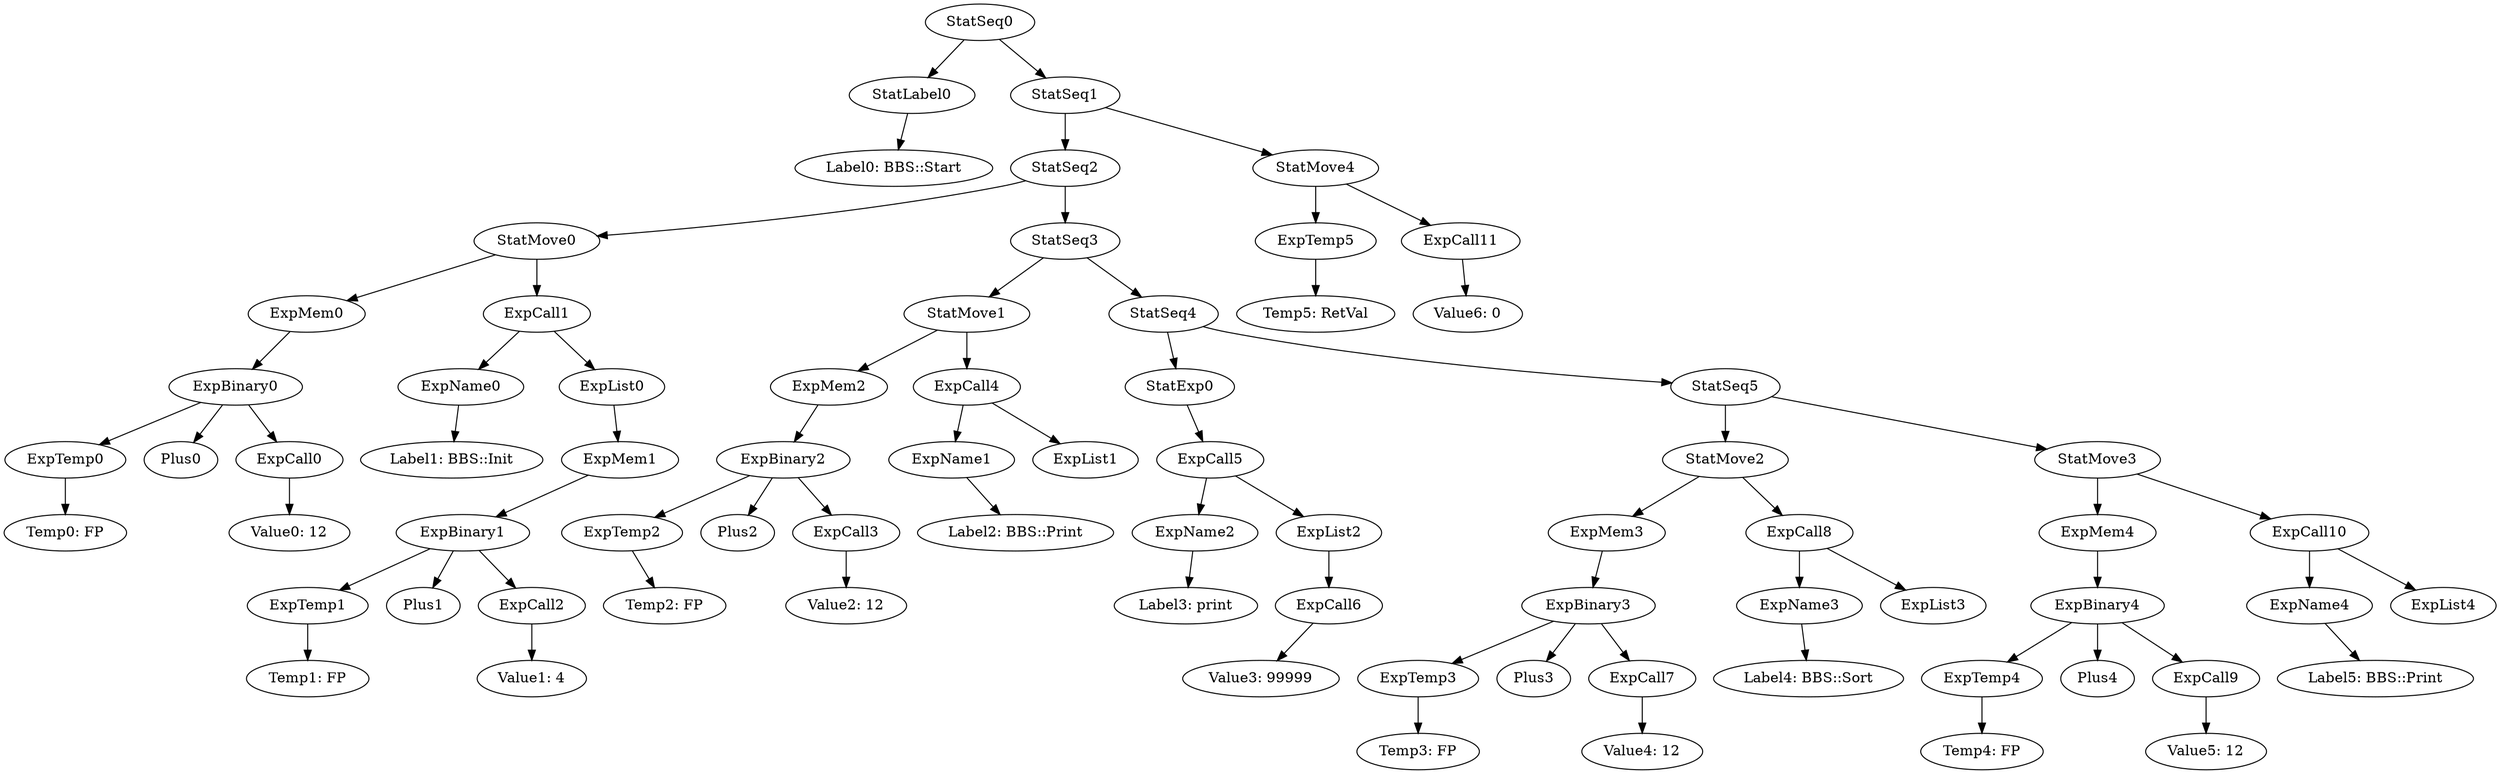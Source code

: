 digraph {
	ordering = out;
	ExpCall11 -> "Value6: 0";
	StatMove4 -> ExpTemp5;
	StatMove4 -> ExpCall11;
	ExpCall4 -> ExpName1;
	ExpCall4 -> ExpList1;
	ExpCall5 -> ExpName2;
	ExpCall5 -> ExpList2;
	ExpName1 -> "Label2: BBS::Print";
	StatMove1 -> ExpMem2;
	StatMove1 -> ExpCall4;
	StatSeq5 -> StatMove2;
	StatSeq5 -> StatMove3;
	ExpTemp2 -> "Temp2: FP";
	StatSeq2 -> StatMove0;
	StatSeq2 -> StatSeq3;
	ExpMem1 -> ExpBinary1;
	ExpBinary0 -> ExpTemp0;
	ExpBinary0 -> Plus0;
	ExpBinary0 -> ExpCall0;
	ExpCall2 -> "Value1: 4";
	ExpCall7 -> "Value4: 12";
	ExpMem4 -> ExpBinary4;
	ExpName4 -> "Label5: BBS::Print";
	StatMove0 -> ExpMem0;
	StatMove0 -> ExpCall1;
	ExpList0 -> ExpMem1;
	ExpCall1 -> ExpName0;
	ExpCall1 -> ExpList0;
	ExpMem2 -> ExpBinary2;
	ExpCall0 -> "Value0: 12";
	StatSeq4 -> StatExp0;
	StatSeq4 -> StatSeq5;
	ExpTemp0 -> "Temp0: FP";
	StatExp0 -> ExpCall5;
	StatSeq0 -> StatLabel0;
	StatSeq0 -> StatSeq1;
	ExpTemp1 -> "Temp1: FP";
	ExpName2 -> "Label3: print";
	ExpTemp5 -> "Temp5: RetVal";
	StatLabel0 -> "Label0: BBS::Start";
	ExpBinary2 -> ExpTemp2;
	ExpBinary2 -> Plus2;
	ExpBinary2 -> ExpCall3;
	ExpCall3 -> "Value2: 12";
	ExpBinary1 -> ExpTemp1;
	ExpBinary1 -> Plus1;
	ExpBinary1 -> ExpCall2;
	ExpCall8 -> ExpName3;
	ExpCall8 -> ExpList3;
	ExpMem0 -> ExpBinary0;
	ExpName0 -> "Label1: BBS::Init";
	StatSeq3 -> StatMove1;
	StatSeq3 -> StatSeq4;
	ExpCall6 -> "Value3: 99999";
	ExpBinary4 -> ExpTemp4;
	ExpBinary4 -> Plus4;
	ExpBinary4 -> ExpCall9;
	ExpList2 -> ExpCall6;
	ExpTemp3 -> "Temp3: FP";
	ExpCall10 -> ExpName4;
	ExpCall10 -> ExpList4;
	ExpBinary3 -> ExpTemp3;
	ExpBinary3 -> Plus3;
	ExpBinary3 -> ExpCall7;
	ExpMem3 -> ExpBinary3;
	ExpCall9 -> "Value5: 12";
	StatMove2 -> ExpMem3;
	StatMove2 -> ExpCall8;
	ExpName3 -> "Label4: BBS::Sort";
	ExpTemp4 -> "Temp4: FP";
	StatMove3 -> ExpMem4;
	StatMove3 -> ExpCall10;
	StatSeq1 -> StatSeq2;
	StatSeq1 -> StatMove4;
}

